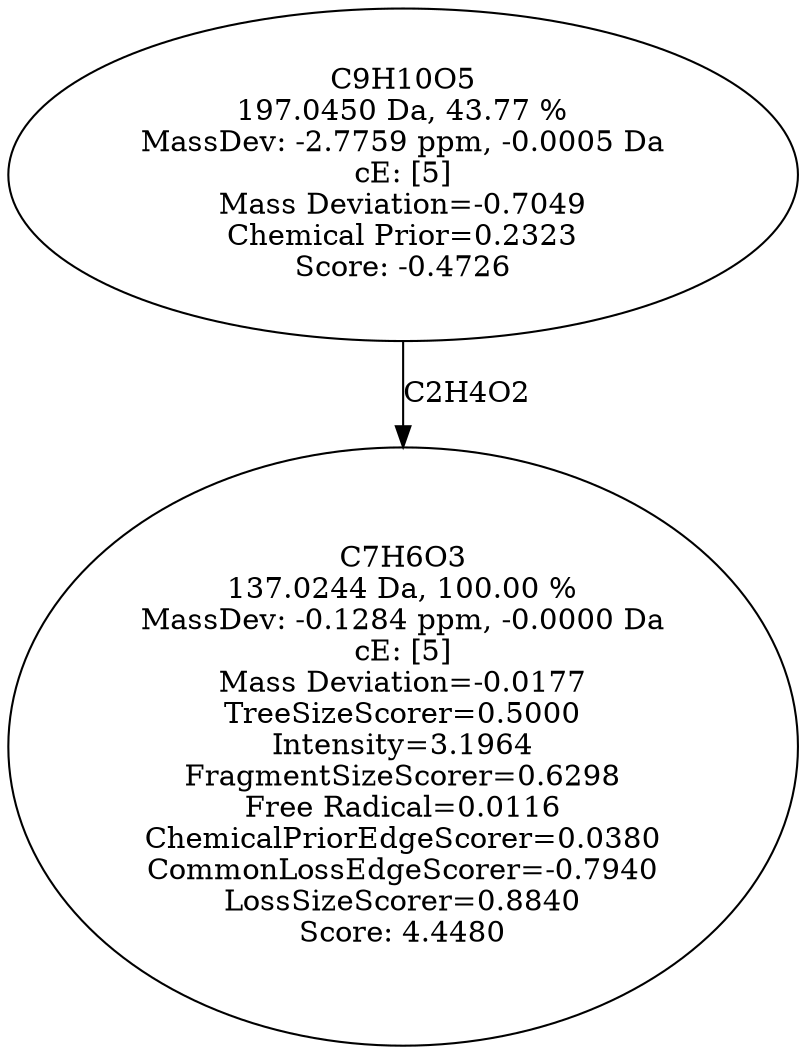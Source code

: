 strict digraph {
v1 [label="C7H6O3\n137.0244 Da, 100.00 %\nMassDev: -0.1284 ppm, -0.0000 Da\ncE: [5]\nMass Deviation=-0.0177\nTreeSizeScorer=0.5000\nIntensity=3.1964\nFragmentSizeScorer=0.6298\nFree Radical=0.0116\nChemicalPriorEdgeScorer=0.0380\nCommonLossEdgeScorer=-0.7940\nLossSizeScorer=0.8840\nScore: 4.4480"];
v2 [label="C9H10O5\n197.0450 Da, 43.77 %\nMassDev: -2.7759 ppm, -0.0005 Da\ncE: [5]\nMass Deviation=-0.7049\nChemical Prior=0.2323\nScore: -0.4726"];
v2 -> v1 [label="C2H4O2"];
}